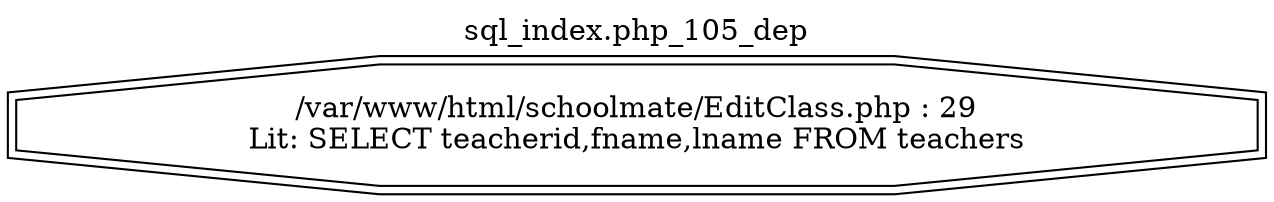 digraph cfg {
  label="sql_index.php_105_dep";
  labelloc=t;
  n1 [shape=doubleoctagon, label="/var/www/html/schoolmate/EditClass.php : 29\nLit: SELECT teacherid,fname,lname FROM teachers\n"];
}
